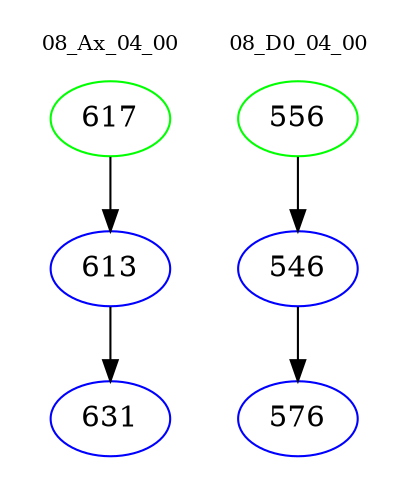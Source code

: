 digraph{
subgraph cluster_0 {
color = white
label = "08_Ax_04_00";
fontsize=10;
T0_617 [label="617", color="green"]
T0_617 -> T0_613 [color="black"]
T0_613 [label="613", color="blue"]
T0_613 -> T0_631 [color="black"]
T0_631 [label="631", color="blue"]
}
subgraph cluster_1 {
color = white
label = "08_D0_04_00";
fontsize=10;
T1_556 [label="556", color="green"]
T1_556 -> T1_546 [color="black"]
T1_546 [label="546", color="blue"]
T1_546 -> T1_576 [color="black"]
T1_576 [label="576", color="blue"]
}
}
